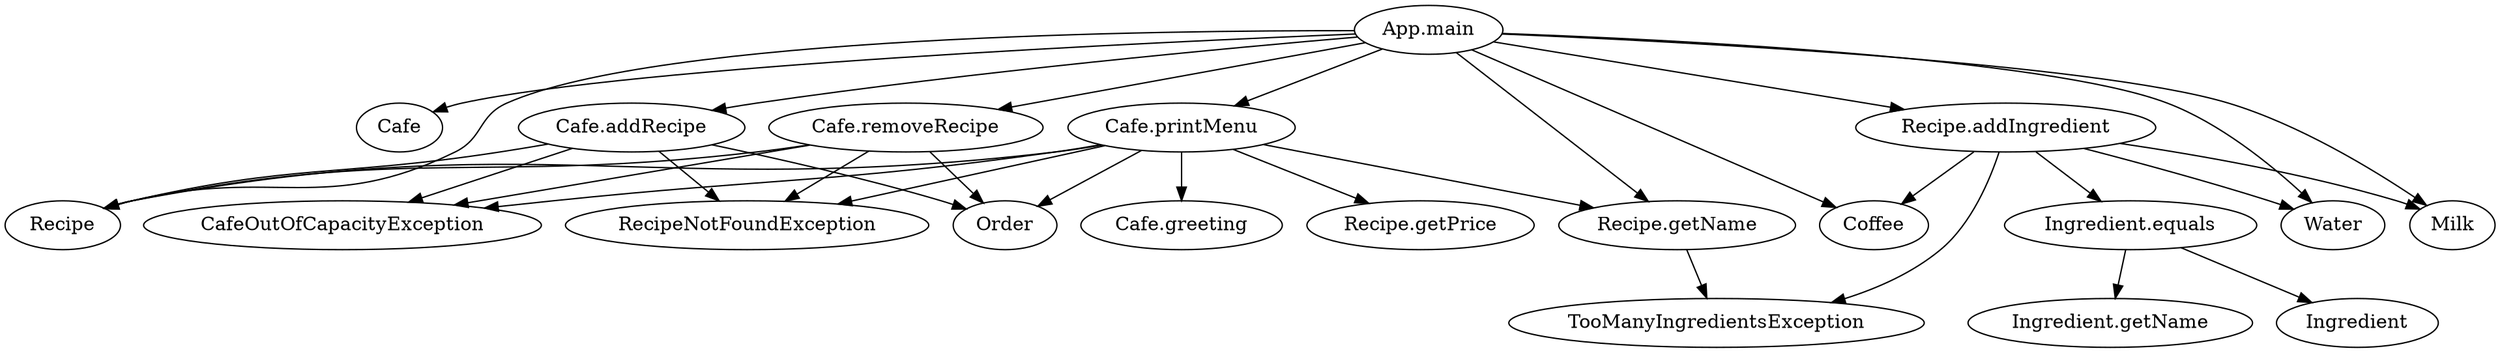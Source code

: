 digraph Cafe {
"App.main" [label="App.main"];
"Cafe" [label="Cafe"];
"Recipe" [label="Recipe"];
"Coffee" [label="Coffee"];
"Water" [label="Water"];
"Milk" [label="Milk"];
"Recipe.addIngredient" [label="Recipe.addIngredient"];
"TooManyIngredientsException" [label="TooManyIngredientsException"];
"Ingredient.equals" [label="Ingredient.equals"];
"Ingredient" [label="Ingredient"];
"Ingredient.getName" [label="Ingredient.getName"];
"Cafe.addRecipe" [label="Cafe.addRecipe"];
"CafeOutOfCapacityException" [label="CafeOutOfCapacityException"];
"RecipeNotFoundException" [label="RecipeNotFoundException"];
"Order" [label="Order"];
"Cafe.removeRecipe" [label="Cafe.removeRecipe"];
"Recipe.getName" [label="Recipe.getName"];
"Cafe.printMenu" [label="Cafe.printMenu"];
"Cafe.greeting" [label="Cafe.greeting"];
"Recipe.getPrice" [label="Recipe.getPrice"];
"App.main" -> "Cafe";
"App.main" -> "Recipe";
"App.main" -> "Coffee";
"App.main" -> "Water";
"App.main" -> "Milk";
"App.main" -> "Recipe.addIngredient";
"App.main" -> "Cafe.addRecipe";
"App.main" -> "Cafe.removeRecipe";
"App.main" -> "Recipe.getName";
"App.main" -> "Cafe.printMenu";
"Recipe.addIngredient" -> "Coffee";
"Recipe.addIngredient" -> "TooManyIngredientsException";
"Recipe.addIngredient" -> "Ingredient.equals";
"Recipe.addIngredient" -> "Water";
"Recipe.addIngredient" -> "Milk";
"Ingredient.equals" -> "Ingredient";
"Ingredient.equals" -> "Ingredient.getName";
"Cafe.addRecipe" -> "Recipe";
"Cafe.addRecipe" -> "CafeOutOfCapacityException";
"Cafe.addRecipe" -> "RecipeNotFoundException";
"Cafe.addRecipe" -> "Order";
"Cafe.removeRecipe" -> "CafeOutOfCapacityException";
"Cafe.removeRecipe" -> "RecipeNotFoundException";
"Cafe.removeRecipe" -> "Order";
"Cafe.removeRecipe" -> "Recipe";
"Recipe.getName" -> "TooManyIngredientsException";
"Cafe.printMenu" -> "CafeOutOfCapacityException";
"Cafe.printMenu" -> "RecipeNotFoundException";
"Cafe.printMenu" -> "Order";
"Cafe.printMenu" -> "Recipe";
"Cafe.printMenu" -> "Cafe.greeting";
"Cafe.printMenu" -> "Recipe.getName";
"Cafe.printMenu" -> "Recipe.getPrice";
}
